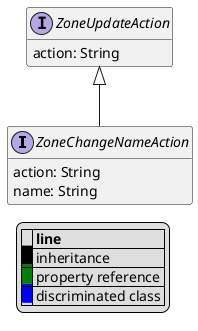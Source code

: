@startuml

hide empty fields
hide empty methods
legend
|= |= line |
|<back:black>   </back>| inheritance |
|<back:green>   </back>| property reference |
|<back:blue>   </back>| discriminated class |
endlegend
interface ZoneChangeNameAction [[ZoneChangeNameAction.svg]] extends ZoneUpdateAction {
    action: String
    name: String
}
interface ZoneUpdateAction [[ZoneUpdateAction.svg]]  {
    action: String
}





@enduml
